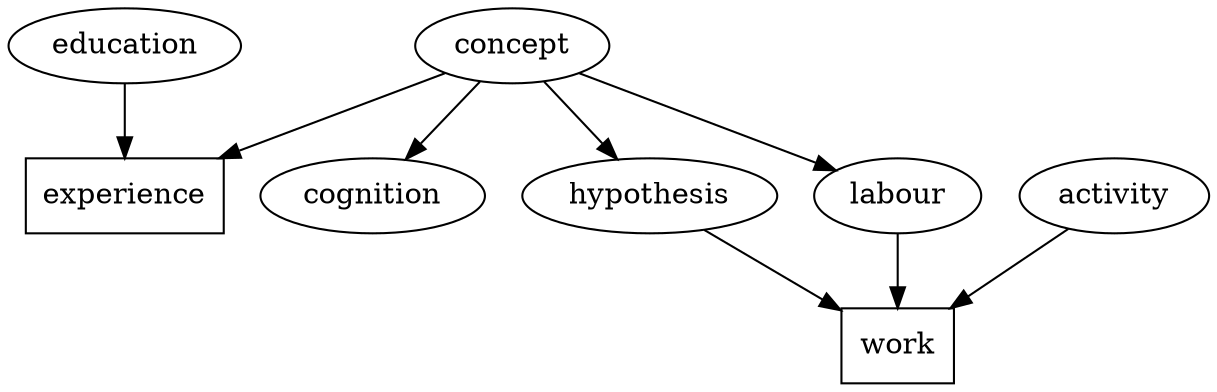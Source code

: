 digraph G {
"education" -> "experience"
"experience" [shape=rectangle]
"concept" -> "experience"
"experience" [shape=rectangle]
"concept" -> "cognition"
"activity" -> "work"
"work" [shape=rectangle]
"hypothesis" -> "work"
"work" [shape=rectangle]
"labour" -> "work"
"work" [shape=rectangle]
"concept" -> "hypothesis"
"concept" -> "labour"
"concept"
"cognition"
"work"
"work" [shape=rectangle]
"activity"
"hypothesis"
"labour"
"education"
"cognition"
"work"
"work" [shape=rectangle]
"activity"
"hypothesis"
"labour"
"experience"
"experience" [shape=rectangle]
"education"
"work"
"work" [shape=rectangle]
"activity"
"hypothesis"
"labour"
"experience"
"experience" [shape=rectangle]
"education"
"concept"
"cognition"
"hypothesis"
"labour"
"experience"
"experience" [shape=rectangle]
"education"
"concept"
"cognition"
"activity"
"labour"
"experience"
"experience" [shape=rectangle]
"education"
"concept"
"cognition"
"activity"
"hypothesis"
"experience"
"experience" [shape=rectangle]
"education"
"cognition"
"work"
"work" [shape=rectangle]
"activity"
"labour"
"experience"
"experience" [shape=rectangle]
"education"
"cognition"
"work"
"work" [shape=rectangle]
"activity"
"hypothesis"
}
